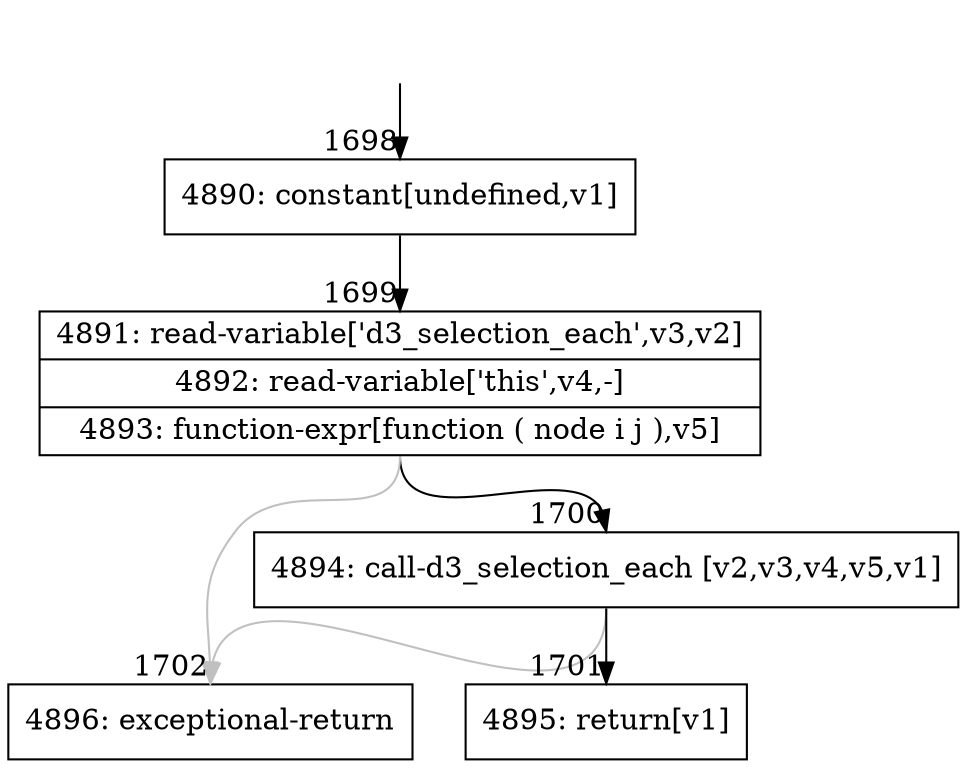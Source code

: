 digraph {
rankdir="TD"
BB_entry164[shape=none,label=""];
BB_entry164 -> BB1698 [tailport=s, headport=n, headlabel="    1698"]
BB1698 [shape=record label="{4890: constant[undefined,v1]}" ] 
BB1698 -> BB1699 [tailport=s, headport=n, headlabel="      1699"]
BB1699 [shape=record label="{4891: read-variable['d3_selection_each',v3,v2]|4892: read-variable['this',v4,-]|4893: function-expr[function ( node i j ),v5]}" ] 
BB1699 -> BB1700 [tailport=s, headport=n, headlabel="      1700"]
BB1699 -> BB1702 [tailport=s, headport=n, color=gray, headlabel="      1702"]
BB1700 [shape=record label="{4894: call-d3_selection_each [v2,v3,v4,v5,v1]}" ] 
BB1700 -> BB1701 [tailport=s, headport=n, headlabel="      1701"]
BB1700 -> BB1702 [tailport=s, headport=n, color=gray]
BB1701 [shape=record label="{4895: return[v1]}" ] 
BB1702 [shape=record label="{4896: exceptional-return}" ] 
//#$~ 962
}
